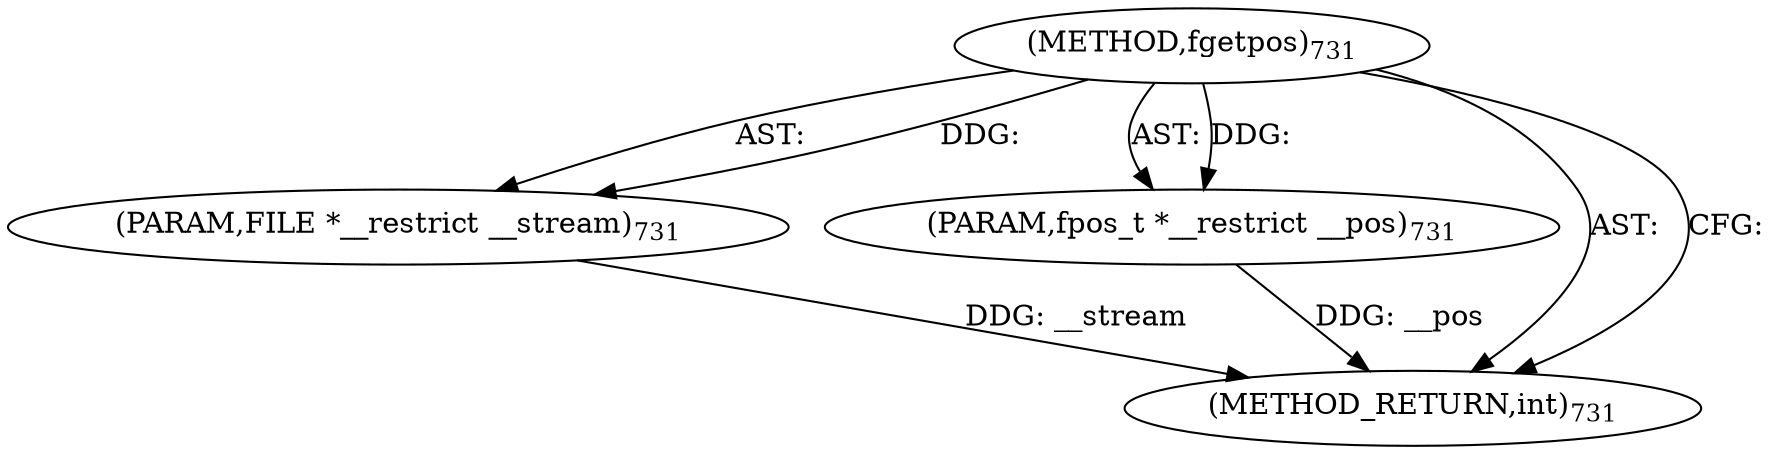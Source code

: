 digraph "fgetpos" {  
"2650" [label = <(METHOD,fgetpos)<SUB>731</SUB>> ]
"2651" [label = <(PARAM,FILE *__restrict __stream)<SUB>731</SUB>> ]
"2652" [label = <(PARAM,fpos_t *__restrict __pos)<SUB>731</SUB>> ]
"2653" [label = <(METHOD_RETURN,int)<SUB>731</SUB>> ]
  "2650" -> "2651"  [ label = "AST: "] 
  "2650" -> "2652"  [ label = "AST: "] 
  "2650" -> "2653"  [ label = "AST: "] 
  "2650" -> "2653"  [ label = "CFG: "] 
  "2651" -> "2653"  [ label = "DDG: __stream"] 
  "2652" -> "2653"  [ label = "DDG: __pos"] 
  "2650" -> "2651"  [ label = "DDG: "] 
  "2650" -> "2652"  [ label = "DDG: "] 
}
